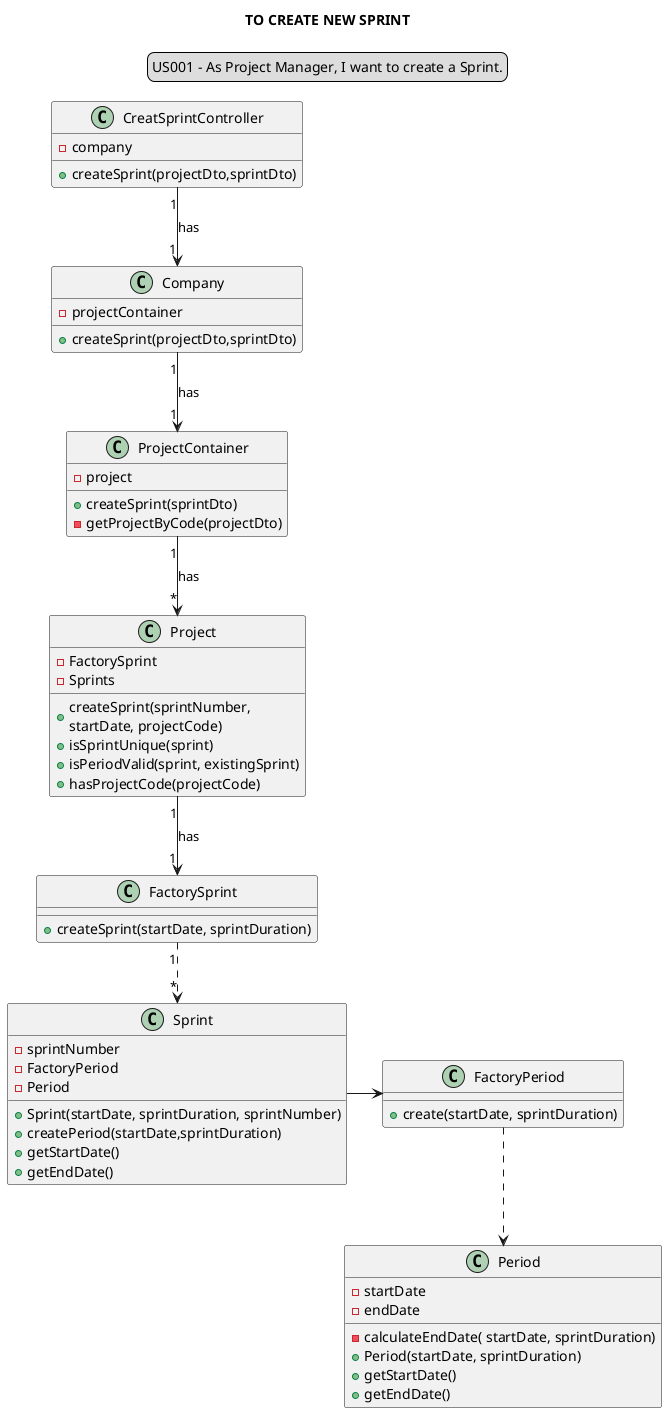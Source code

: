 @startuml
'https://plantuml.com/class-diagram
skinparam sequenceMessageAlign center
title TO CREATE NEW SPRINT
legend top
US001 - As Project Manager, I want to create a Sprint.
end legend

class CreatSprintController {
- company
+ createSprint(projectDto,sprintDto)
}
CreatSprintController "1"-->"1" Company: has

class Company {
-projectContainer
+createSprint(projectDto,sprintDto)
}
Company "1"-->"1" ProjectContainer : has

class ProjectContainer {
-project
+createSprint(sprintDto)
-getProjectByCode(projectDto)
}
ProjectContainer "1"-->"*" Project: has

class Project {
-FactorySprint
-Sprints
+createSprint(sprintNumber,\nstartDate, projectCode)
+isSprintUnique(sprint)
+isPeriodValid(sprint, existingSprint)
+hasProjectCode(projectCode)
}
Project "1"-->"1" FactorySprint: has

class FactorySprint {
+createSprint(startDate, sprintDuration)
}

class Sprint {
-sprintNumber
-FactoryPeriod
-Period
+Sprint(startDate, sprintDuration, sprintNumber)
+createPeriod(startDate,sprintDuration)
+getStartDate()
+getEndDate()
}

Sprint -> FactoryPeriod
FactorySprint "1"..> "*"Sprint

class FactoryPeriod {
+create(startDate, sprintDuration)
}

FactoryPeriod ..> Period

class Period {
-startDate
-endDate
-calculateEndDate( startDate, sprintDuration)
+Period(startDate, sprintDuration)
+getStartDate()
+getEndDate()
}
@enduml